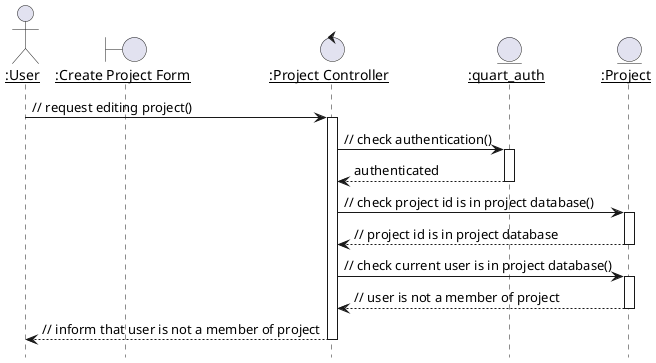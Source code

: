 @startuml
hide footbox
autoactivate on
skinparam sequenceParticipant underline
actor ":User" as usr
boundary ":Create Project Form" as form
control ":Project Controller" as ctl
entity ":quart_auth" as quart
entity ":Project" as db_prj

usr -> ctl : // request editing project()
ctl -> quart : // check authentication()
ctl <-- quart : authenticated 
ctl -> db_prj : // check project id is in project database()
ctl <-- db_prj : // project id is in project database
ctl -> db_prj : // check current user is in project database()
ctl <-- db_prj : // user is not a member of project
usr <-- ctl : // inform that user is not a member of project
@enduml

